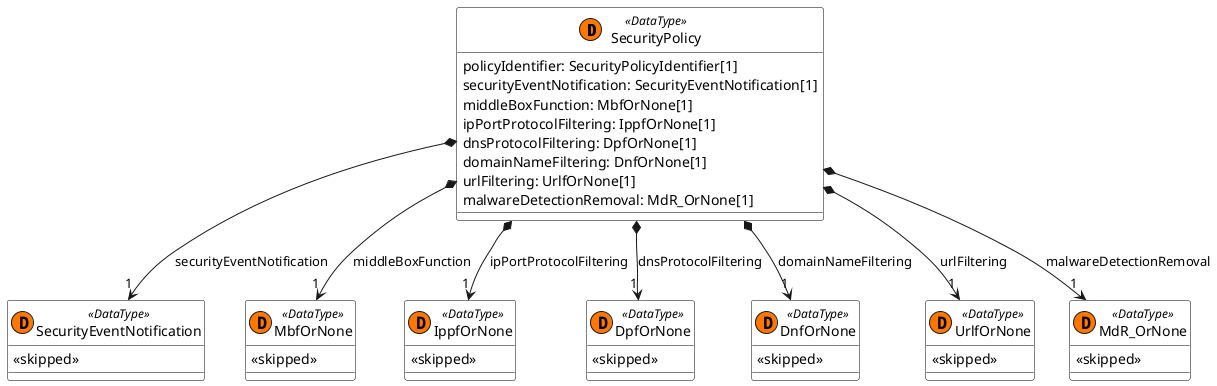 @startuml

skinparam {
    FontName Times
    ClassBackgroundColor White
    ClassBorderColor Black
    ClassBorderColor<<ServiceSpecification>> FireBrick
}

!define datatype(x) class x << (D,#FF7700) DataType>>

datatype(SecurityPolicy) {
    policyIdentifier: SecurityPolicyIdentifier[1]
    securityEventNotification: SecurityEventNotification[1]
    middleBoxFunction: MbfOrNone[1]
    ipPortProtocolFiltering: IppfOrNone[1]
    dnsProtocolFiltering: DpfOrNone[1]
    domainNameFiltering: DnfOrNone[1]
    urlFiltering: UrlfOrNone[1]
    malwareDetectionRemoval: MdR_OrNone[1]
}

SecurityPolicy *--> "1" SecurityEventNotification: securityEventNotification
SecurityPolicy *--> "1" MbfOrNone: middleBoxFunction
SecurityPolicy *--> "1" IppfOrNone: ipPortProtocolFiltering
SecurityPolicy *--> "1" DpfOrNone: dnsProtocolFiltering
SecurityPolicy *--> "1" DnfOrNone: domainNameFiltering
SecurityPolicy *--> "1" UrlfOrNone: urlFiltering
SecurityPolicy *--> "1" MdR_OrNone: malwareDetectionRemoval

datatype(SecurityEventNotification) {
    <<skipped>>
}

datatype(MbfOrNone) {
    <<skipped>>
}

datatype(IppfOrNone) {
    <<skipped>>
}

datatype(DpfOrNone) {
    <<skipped>>
}

datatype(DnfOrNone) {
    <<skipped>>
}

datatype(UrlfOrNone) {
    <<skipped>>
}

datatype(MdR_OrNone) {
    <<skipped>>
}

@enduml
